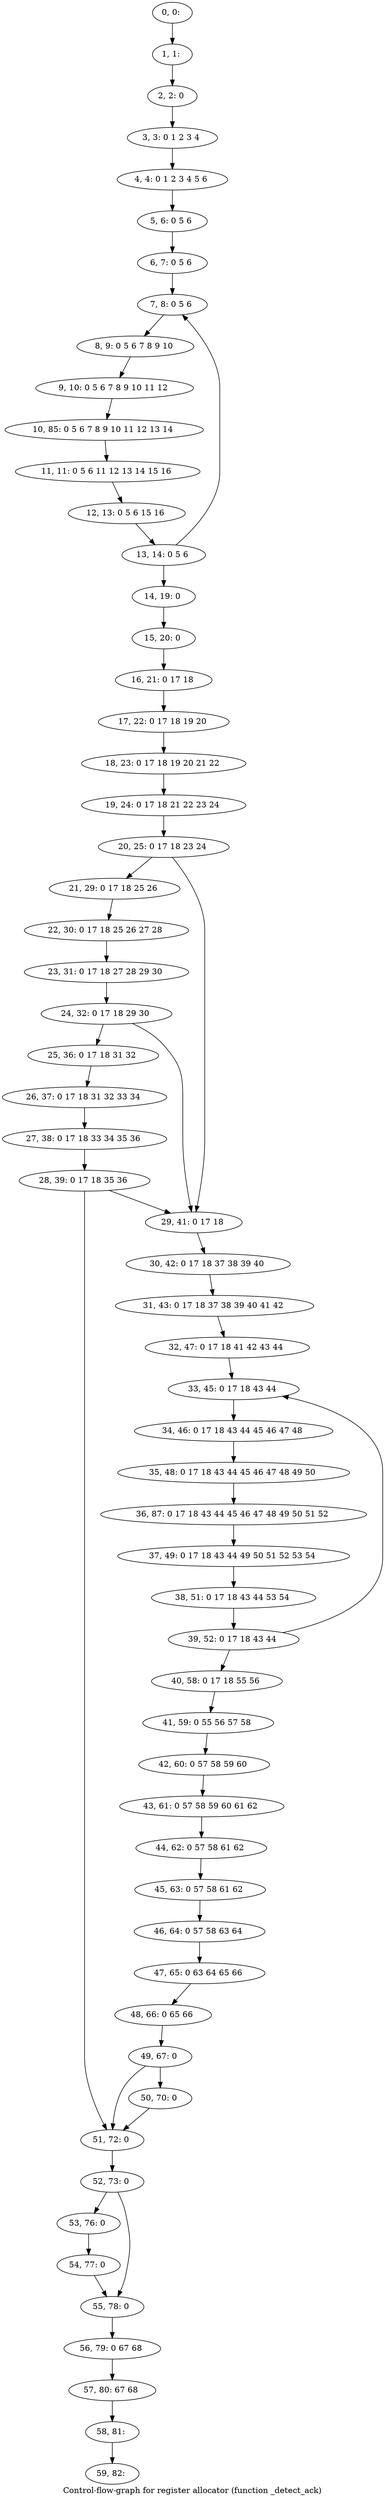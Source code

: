 digraph G {
graph [label="Control-flow-graph for register allocator (function _detect_ack)"]
0[label="0, 0: "];
1[label="1, 1: "];
2[label="2, 2: 0 "];
3[label="3, 3: 0 1 2 3 4 "];
4[label="4, 4: 0 1 2 3 4 5 6 "];
5[label="5, 6: 0 5 6 "];
6[label="6, 7: 0 5 6 "];
7[label="7, 8: 0 5 6 "];
8[label="8, 9: 0 5 6 7 8 9 10 "];
9[label="9, 10: 0 5 6 7 8 9 10 11 12 "];
10[label="10, 85: 0 5 6 7 8 9 10 11 12 13 14 "];
11[label="11, 11: 0 5 6 11 12 13 14 15 16 "];
12[label="12, 13: 0 5 6 15 16 "];
13[label="13, 14: 0 5 6 "];
14[label="14, 19: 0 "];
15[label="15, 20: 0 "];
16[label="16, 21: 0 17 18 "];
17[label="17, 22: 0 17 18 19 20 "];
18[label="18, 23: 0 17 18 19 20 21 22 "];
19[label="19, 24: 0 17 18 21 22 23 24 "];
20[label="20, 25: 0 17 18 23 24 "];
21[label="21, 29: 0 17 18 25 26 "];
22[label="22, 30: 0 17 18 25 26 27 28 "];
23[label="23, 31: 0 17 18 27 28 29 30 "];
24[label="24, 32: 0 17 18 29 30 "];
25[label="25, 36: 0 17 18 31 32 "];
26[label="26, 37: 0 17 18 31 32 33 34 "];
27[label="27, 38: 0 17 18 33 34 35 36 "];
28[label="28, 39: 0 17 18 35 36 "];
29[label="29, 41: 0 17 18 "];
30[label="30, 42: 0 17 18 37 38 39 40 "];
31[label="31, 43: 0 17 18 37 38 39 40 41 42 "];
32[label="32, 47: 0 17 18 41 42 43 44 "];
33[label="33, 45: 0 17 18 43 44 "];
34[label="34, 46: 0 17 18 43 44 45 46 47 48 "];
35[label="35, 48: 0 17 18 43 44 45 46 47 48 49 50 "];
36[label="36, 87: 0 17 18 43 44 45 46 47 48 49 50 51 52 "];
37[label="37, 49: 0 17 18 43 44 49 50 51 52 53 54 "];
38[label="38, 51: 0 17 18 43 44 53 54 "];
39[label="39, 52: 0 17 18 43 44 "];
40[label="40, 58: 0 17 18 55 56 "];
41[label="41, 59: 0 55 56 57 58 "];
42[label="42, 60: 0 57 58 59 60 "];
43[label="43, 61: 0 57 58 59 60 61 62 "];
44[label="44, 62: 0 57 58 61 62 "];
45[label="45, 63: 0 57 58 61 62 "];
46[label="46, 64: 0 57 58 63 64 "];
47[label="47, 65: 0 63 64 65 66 "];
48[label="48, 66: 0 65 66 "];
49[label="49, 67: 0 "];
50[label="50, 70: 0 "];
51[label="51, 72: 0 "];
52[label="52, 73: 0 "];
53[label="53, 76: 0 "];
54[label="54, 77: 0 "];
55[label="55, 78: 0 "];
56[label="56, 79: 0 67 68 "];
57[label="57, 80: 67 68 "];
58[label="58, 81: "];
59[label="59, 82: "];
0->1 ;
1->2 ;
2->3 ;
3->4 ;
4->5 ;
5->6 ;
6->7 ;
7->8 ;
8->9 ;
9->10 ;
10->11 ;
11->12 ;
12->13 ;
13->14 ;
13->7 ;
14->15 ;
15->16 ;
16->17 ;
17->18 ;
18->19 ;
19->20 ;
20->21 ;
20->29 ;
21->22 ;
22->23 ;
23->24 ;
24->25 ;
24->29 ;
25->26 ;
26->27 ;
27->28 ;
28->29 ;
28->51 ;
29->30 ;
30->31 ;
31->32 ;
32->33 ;
33->34 ;
34->35 ;
35->36 ;
36->37 ;
37->38 ;
38->39 ;
39->40 ;
39->33 ;
40->41 ;
41->42 ;
42->43 ;
43->44 ;
44->45 ;
45->46 ;
46->47 ;
47->48 ;
48->49 ;
49->50 ;
49->51 ;
50->51 ;
51->52 ;
52->53 ;
52->55 ;
53->54 ;
54->55 ;
55->56 ;
56->57 ;
57->58 ;
58->59 ;
}
